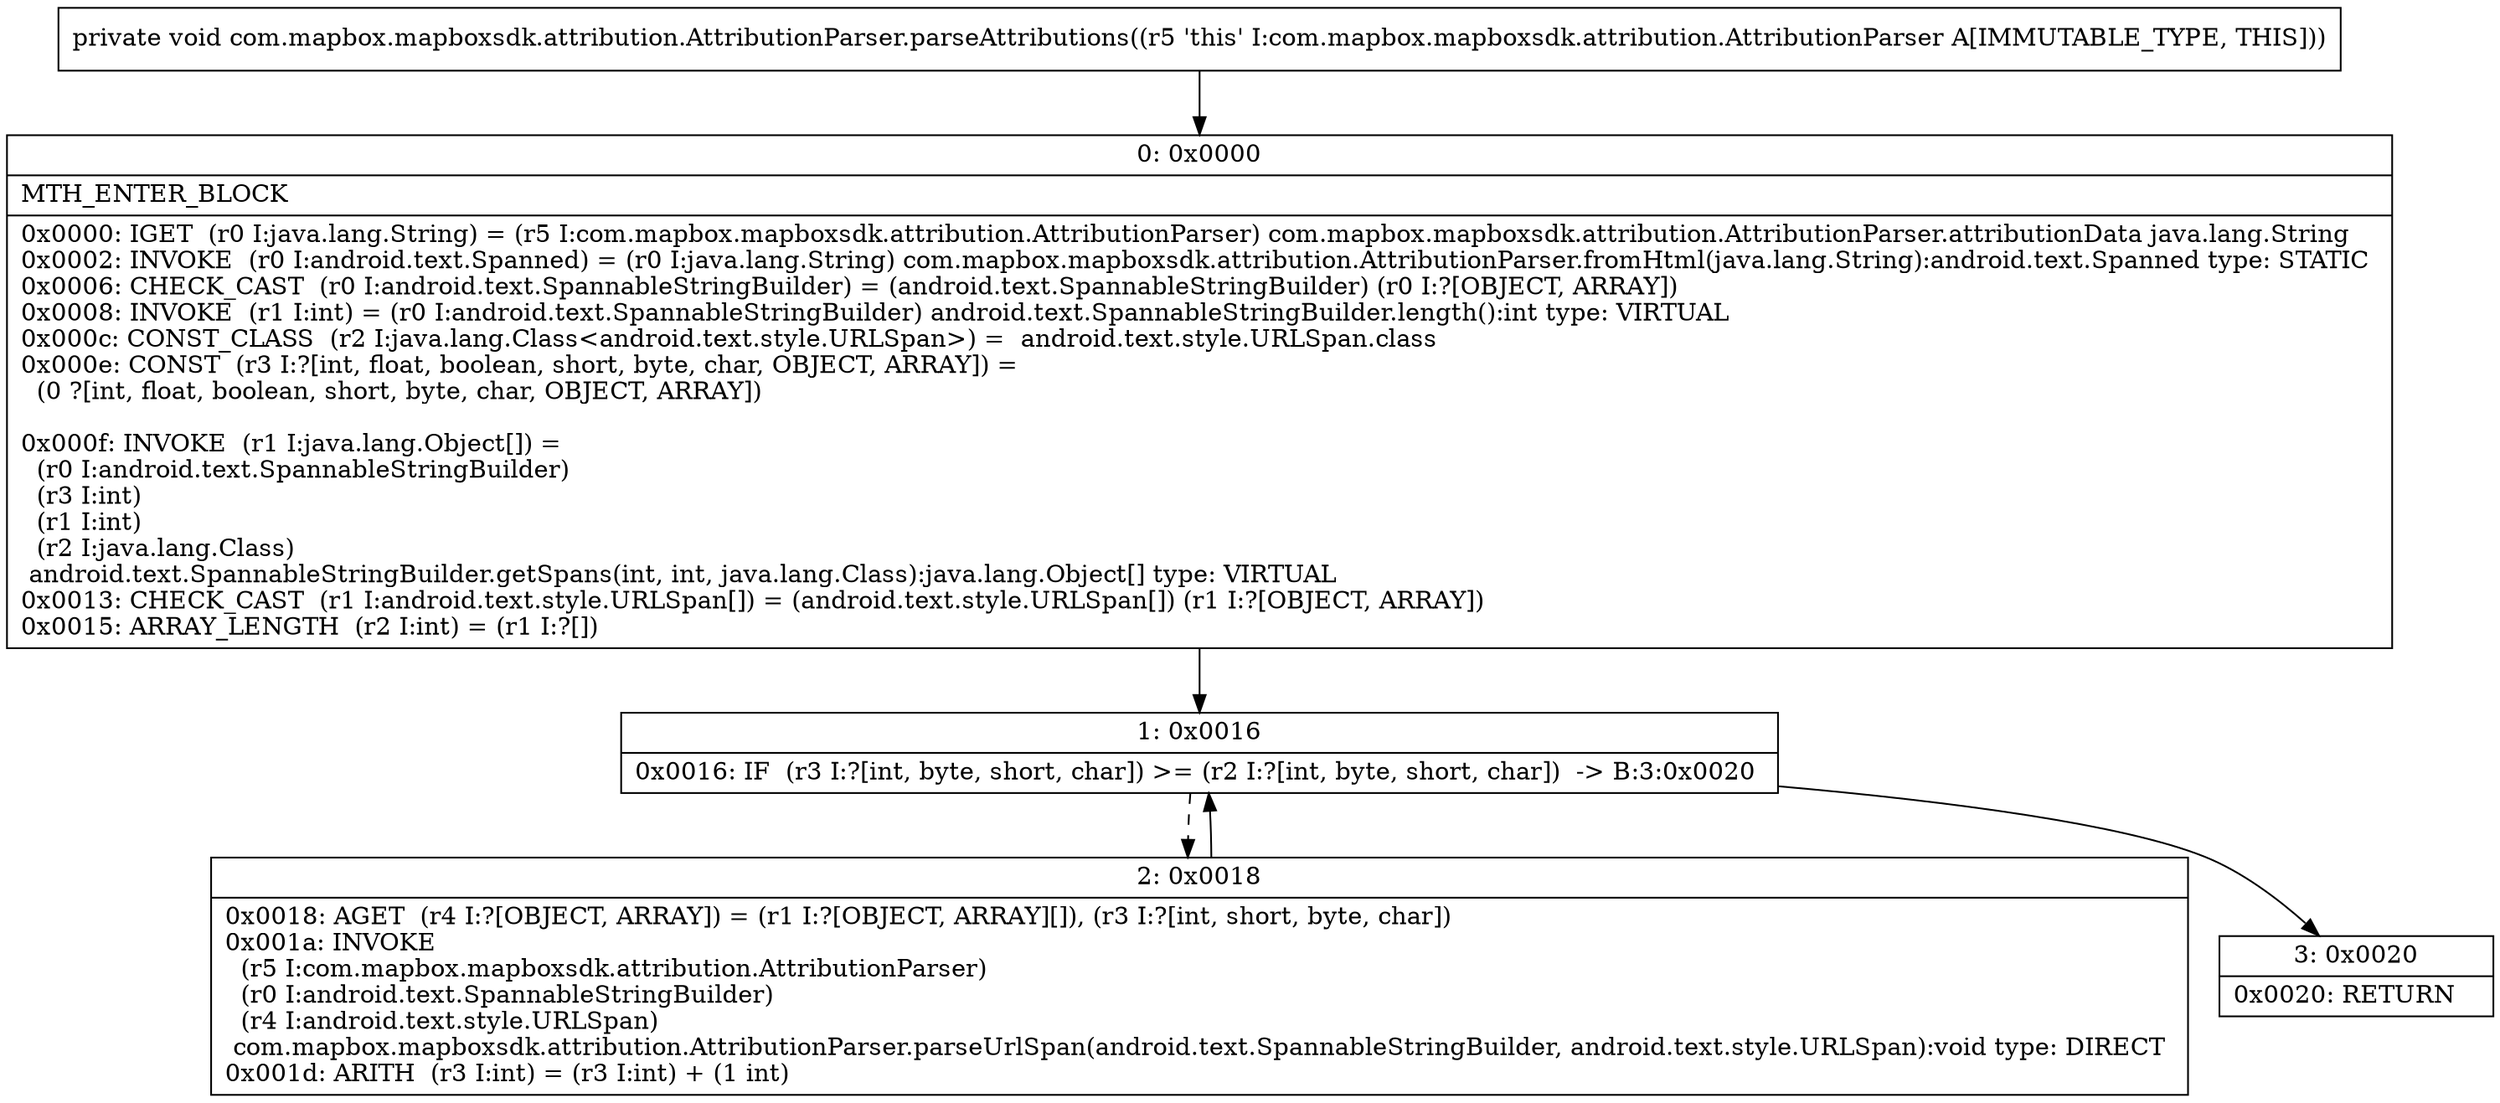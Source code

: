 digraph "CFG forcom.mapbox.mapboxsdk.attribution.AttributionParser.parseAttributions()V" {
Node_0 [shape=record,label="{0\:\ 0x0000|MTH_ENTER_BLOCK\l|0x0000: IGET  (r0 I:java.lang.String) = (r5 I:com.mapbox.mapboxsdk.attribution.AttributionParser) com.mapbox.mapboxsdk.attribution.AttributionParser.attributionData java.lang.String \l0x0002: INVOKE  (r0 I:android.text.Spanned) = (r0 I:java.lang.String) com.mapbox.mapboxsdk.attribution.AttributionParser.fromHtml(java.lang.String):android.text.Spanned type: STATIC \l0x0006: CHECK_CAST  (r0 I:android.text.SpannableStringBuilder) = (android.text.SpannableStringBuilder) (r0 I:?[OBJECT, ARRAY]) \l0x0008: INVOKE  (r1 I:int) = (r0 I:android.text.SpannableStringBuilder) android.text.SpannableStringBuilder.length():int type: VIRTUAL \l0x000c: CONST_CLASS  (r2 I:java.lang.Class\<android.text.style.URLSpan\>) =  android.text.style.URLSpan.class \l0x000e: CONST  (r3 I:?[int, float, boolean, short, byte, char, OBJECT, ARRAY]) = \l  (0 ?[int, float, boolean, short, byte, char, OBJECT, ARRAY])\l \l0x000f: INVOKE  (r1 I:java.lang.Object[]) = \l  (r0 I:android.text.SpannableStringBuilder)\l  (r3 I:int)\l  (r1 I:int)\l  (r2 I:java.lang.Class)\l android.text.SpannableStringBuilder.getSpans(int, int, java.lang.Class):java.lang.Object[] type: VIRTUAL \l0x0013: CHECK_CAST  (r1 I:android.text.style.URLSpan[]) = (android.text.style.URLSpan[]) (r1 I:?[OBJECT, ARRAY]) \l0x0015: ARRAY_LENGTH  (r2 I:int) = (r1 I:?[]) \l}"];
Node_1 [shape=record,label="{1\:\ 0x0016|0x0016: IF  (r3 I:?[int, byte, short, char]) \>= (r2 I:?[int, byte, short, char])  \-\> B:3:0x0020 \l}"];
Node_2 [shape=record,label="{2\:\ 0x0018|0x0018: AGET  (r4 I:?[OBJECT, ARRAY]) = (r1 I:?[OBJECT, ARRAY][]), (r3 I:?[int, short, byte, char]) \l0x001a: INVOKE  \l  (r5 I:com.mapbox.mapboxsdk.attribution.AttributionParser)\l  (r0 I:android.text.SpannableStringBuilder)\l  (r4 I:android.text.style.URLSpan)\l com.mapbox.mapboxsdk.attribution.AttributionParser.parseUrlSpan(android.text.SpannableStringBuilder, android.text.style.URLSpan):void type: DIRECT \l0x001d: ARITH  (r3 I:int) = (r3 I:int) + (1 int) \l}"];
Node_3 [shape=record,label="{3\:\ 0x0020|0x0020: RETURN   \l}"];
MethodNode[shape=record,label="{private void com.mapbox.mapboxsdk.attribution.AttributionParser.parseAttributions((r5 'this' I:com.mapbox.mapboxsdk.attribution.AttributionParser A[IMMUTABLE_TYPE, THIS])) }"];
MethodNode -> Node_0;
Node_0 -> Node_1;
Node_1 -> Node_2[style=dashed];
Node_1 -> Node_3;
Node_2 -> Node_1;
}

